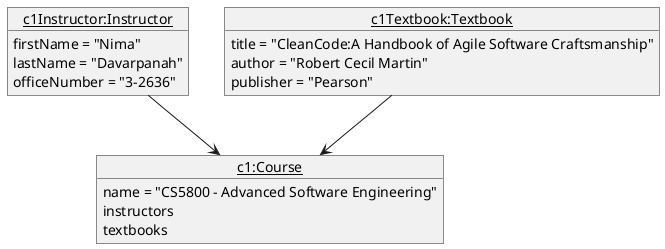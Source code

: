 @startuml
'https://plantuml.com/object-diagram

object "<u>c1:Course</u>" as 1s{
    name = "CS5800 - Advanced Software Engineering"
    instructors
    textbooks
}

object "<u>c1Instructor:Instructor</u>" as 2s{
    firstName = "Nima"
    lastName = "Davarpanah"
    officeNumber = "3-2636"
}

object "<u>c1Textbook:Textbook</u>" as 3s{
    title = "CleanCode:A Handbook of Agile Software Craftsmanship"
    author = "Robert Cecil Martin"
    publisher = "Pearson"
}

2s --> 1s
3s --> 1s

@enduml
